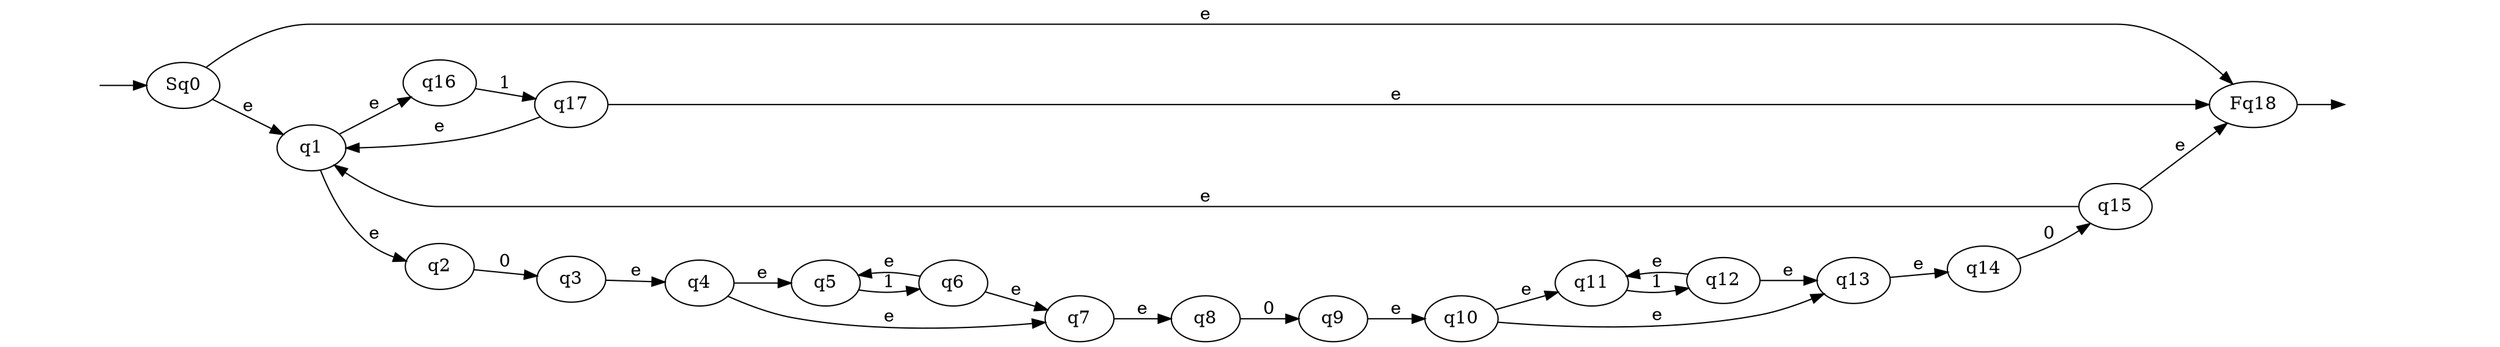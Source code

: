 digraph nfsm {
rankdir="LR"
"pre_S" [style=invis];
"Sq0";
"pre_S" -> "Sq0";
"Fq18";
"post_Fq18" [style=invis];
"Fq18" -> "post_Fq18";
"q1";
"q2";
"q3";
"q4";
"q5";
"q6";
"q7";
"q8";
"q9";
"q10";
"q11";
"q12";
"q13";
"q14";
"q15";
"q16";
"q17";
"Sq0" -> "q1" [label="e"];
"Sq0" -> "Fq18" [label="e"];
"q1" -> "q2" [label="e"];
"q1" -> "q16" [label="e"];
"q2" -> "q3" [label="0"];
"q3" -> "q4" [label="e"];
"q4" -> "q5" [label="e"];
"q4" -> "q7" [label="e"];
"q5" -> "q6" [label="1"];
"q6" -> "q5" [label="e"];
"q6" -> "q7" [label="e"];
"q7" -> "q8" [label="e"];
"q8" -> "q9" [label="0"];
"q9" -> "q10" [label="e"];
"q10" -> "q11" [label="e"];
"q10" -> "q13" [label="e"];
"q11" -> "q12" [label="1"];
"q12" -> "q11" [label="e"];
"q12" -> "q13" [label="e"];
"q13" -> "q14" [label="e"];
"q14" -> "q15" [label="0"];
"q15" -> "q1" [label="e"];
"q15" -> "Fq18" [label="e"];
"q16" -> "q17" [label="1"];
"q17" -> "q1" [label="e"];
"q17" -> "Fq18" [label="e"];
}
